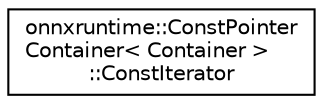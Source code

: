 digraph "Graphical Class Hierarchy"
{
  edge [fontname="Helvetica",fontsize="10",labelfontname="Helvetica",labelfontsize="10"];
  node [fontname="Helvetica",fontsize="10",shape=record];
  rankdir="LR";
  Node0 [label="onnxruntime::ConstPointer\lContainer\< Container \>\l::ConstIterator",height=0.2,width=0.4,color="black", fillcolor="white", style="filled",URL="$classonnxruntime_1_1ConstPointerContainer_1_1ConstIterator.html"];
}

